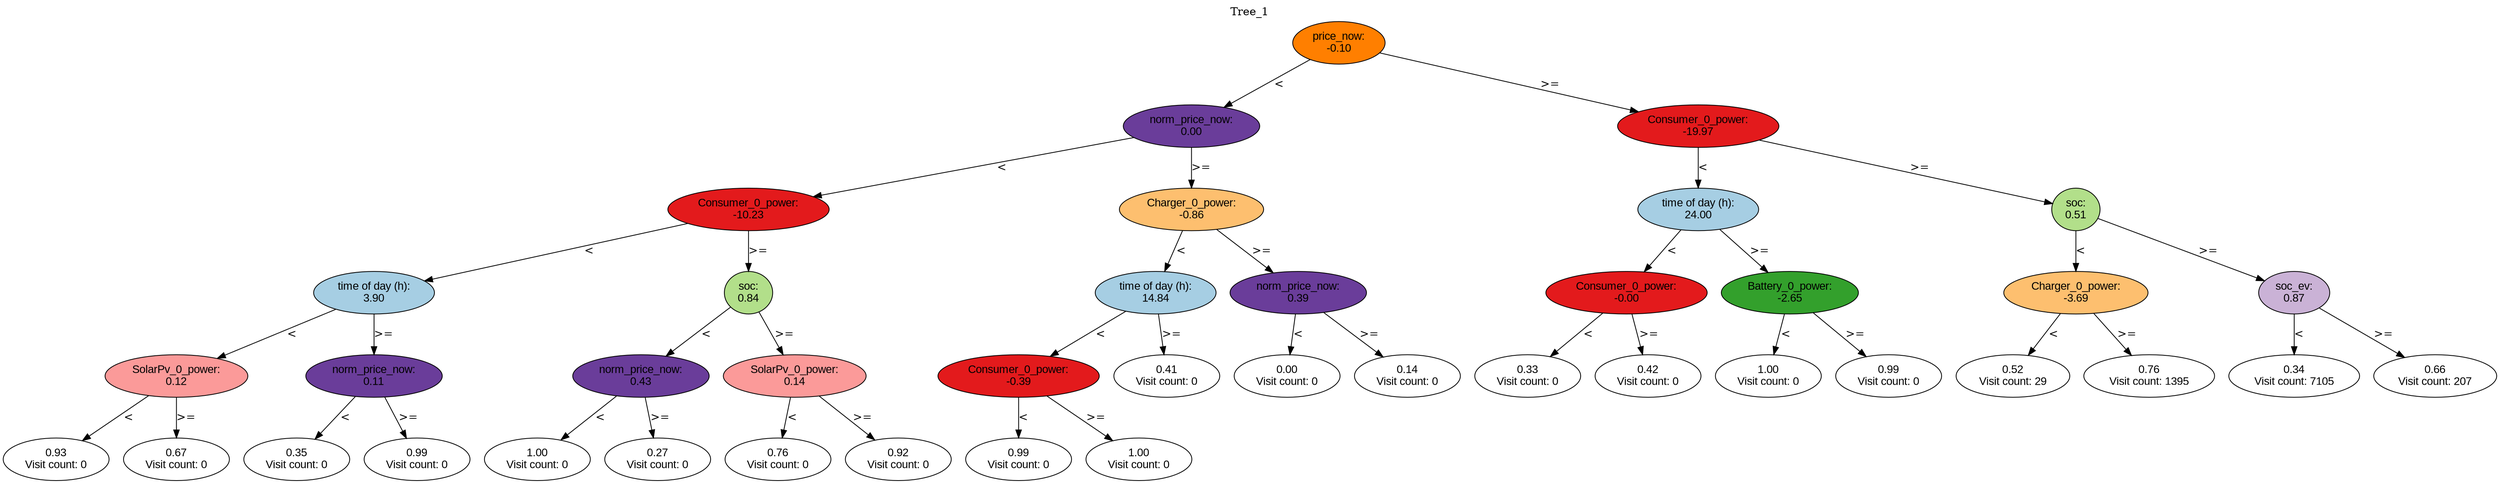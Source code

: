 digraph BST {
    node [fontname="Arial" style=filled colorscheme=paired12];
    0 [ label = "price_now:
-0.10" fillcolor=8];
    1 [ label = "norm_price_now:
0.00" fillcolor=10];
    2 [ label = "Consumer_0_power:
-10.23" fillcolor=6];
    3 [ label = "time of day (h):
3.90" fillcolor=1];
    4 [ label = "SolarPv_0_power:
0.12" fillcolor=5];
    5 [ label = "0.93
Visit count: 0" fillcolor=white];
    6 [ label = "0.67
Visit count: 0" fillcolor=white];
    7 [ label = "norm_price_now:
0.11" fillcolor=10];
    8 [ label = "0.35
Visit count: 0" fillcolor=white];
    9 [ label = "0.99
Visit count: 0" fillcolor=white];
    10 [ label = "soc:
0.84" fillcolor=3];
    11 [ label = "norm_price_now:
0.43" fillcolor=10];
    12 [ label = "1.00
Visit count: 0" fillcolor=white];
    13 [ label = "0.27
Visit count: 0" fillcolor=white];
    14 [ label = "SolarPv_0_power:
0.14" fillcolor=5];
    15 [ label = "0.76
Visit count: 0" fillcolor=white];
    16 [ label = "0.92
Visit count: 0" fillcolor=white];
    17 [ label = "Charger_0_power:
-0.86" fillcolor=7];
    18 [ label = "time of day (h):
14.84" fillcolor=1];
    19 [ label = "Consumer_0_power:
-0.39" fillcolor=6];
    20 [ label = "0.99
Visit count: 0" fillcolor=white];
    21 [ label = "1.00
Visit count: 0" fillcolor=white];
    22 [ label = "0.41
Visit count: 0" fillcolor=white];
    23 [ label = "norm_price_now:
0.39" fillcolor=10];
    24 [ label = "0.00
Visit count: 0" fillcolor=white];
    25 [ label = "0.14
Visit count: 0" fillcolor=white];
    26 [ label = "Consumer_0_power:
-19.97" fillcolor=6];
    27 [ label = "time of day (h):
24.00" fillcolor=1];
    28 [ label = "Consumer_0_power:
-0.00" fillcolor=6];
    29 [ label = "0.33
Visit count: 0" fillcolor=white];
    30 [ label = "0.42
Visit count: 0" fillcolor=white];
    31 [ label = "Battery_0_power:
-2.65" fillcolor=4];
    32 [ label = "1.00
Visit count: 0" fillcolor=white];
    33 [ label = "0.99
Visit count: 0" fillcolor=white];
    34 [ label = "soc:
0.51" fillcolor=3];
    35 [ label = "Charger_0_power:
-3.69" fillcolor=7];
    36 [ label = "0.52
Visit count: 29" fillcolor=white];
    37 [ label = "0.76
Visit count: 1395" fillcolor=white];
    38 [ label = "soc_ev:
0.87" fillcolor=9];
    39 [ label = "0.34
Visit count: 7105" fillcolor=white];
    40 [ label = "0.66
Visit count: 207" fillcolor=white];

    0  -> 1[ label = "<"];
    0  -> 26[ label = ">="];
    1  -> 2[ label = "<"];
    1  -> 17[ label = ">="];
    2  -> 3[ label = "<"];
    2  -> 10[ label = ">="];
    3  -> 4[ label = "<"];
    3  -> 7[ label = ">="];
    4  -> 5[ label = "<"];
    4  -> 6[ label = ">="];
    7  -> 8[ label = "<"];
    7  -> 9[ label = ">="];
    10  -> 11[ label = "<"];
    10  -> 14[ label = ">="];
    11  -> 12[ label = "<"];
    11  -> 13[ label = ">="];
    14  -> 15[ label = "<"];
    14  -> 16[ label = ">="];
    17  -> 18[ label = "<"];
    17  -> 23[ label = ">="];
    18  -> 19[ label = "<"];
    18  -> 22[ label = ">="];
    19  -> 20[ label = "<"];
    19  -> 21[ label = ">="];
    23  -> 24[ label = "<"];
    23  -> 25[ label = ">="];
    26  -> 27[ label = "<"];
    26  -> 34[ label = ">="];
    27  -> 28[ label = "<"];
    27  -> 31[ label = ">="];
    28  -> 29[ label = "<"];
    28  -> 30[ label = ">="];
    31  -> 32[ label = "<"];
    31  -> 33[ label = ">="];
    34  -> 35[ label = "<"];
    34  -> 38[ label = ">="];
    35  -> 36[ label = "<"];
    35  -> 37[ label = ">="];
    38  -> 39[ label = "<"];
    38  -> 40[ label = ">="];

    labelloc="t";
    label="Tree_1";
}